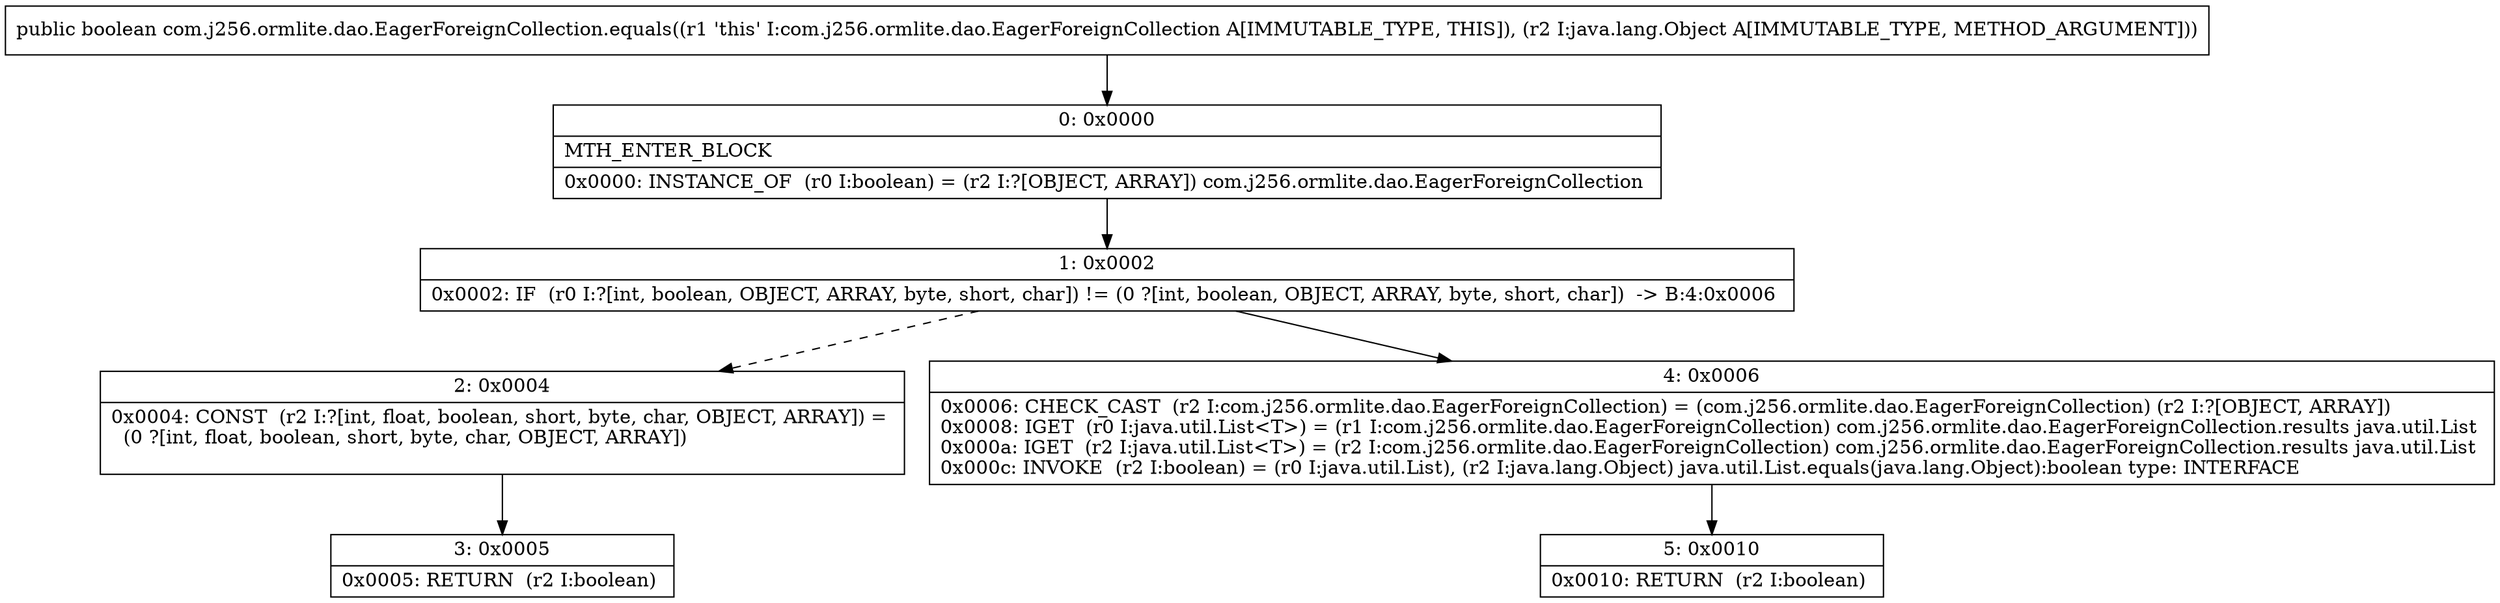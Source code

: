 digraph "CFG forcom.j256.ormlite.dao.EagerForeignCollection.equals(Ljava\/lang\/Object;)Z" {
Node_0 [shape=record,label="{0\:\ 0x0000|MTH_ENTER_BLOCK\l|0x0000: INSTANCE_OF  (r0 I:boolean) = (r2 I:?[OBJECT, ARRAY]) com.j256.ormlite.dao.EagerForeignCollection \l}"];
Node_1 [shape=record,label="{1\:\ 0x0002|0x0002: IF  (r0 I:?[int, boolean, OBJECT, ARRAY, byte, short, char]) != (0 ?[int, boolean, OBJECT, ARRAY, byte, short, char])  \-\> B:4:0x0006 \l}"];
Node_2 [shape=record,label="{2\:\ 0x0004|0x0004: CONST  (r2 I:?[int, float, boolean, short, byte, char, OBJECT, ARRAY]) = \l  (0 ?[int, float, boolean, short, byte, char, OBJECT, ARRAY])\l \l}"];
Node_3 [shape=record,label="{3\:\ 0x0005|0x0005: RETURN  (r2 I:boolean) \l}"];
Node_4 [shape=record,label="{4\:\ 0x0006|0x0006: CHECK_CAST  (r2 I:com.j256.ormlite.dao.EagerForeignCollection) = (com.j256.ormlite.dao.EagerForeignCollection) (r2 I:?[OBJECT, ARRAY]) \l0x0008: IGET  (r0 I:java.util.List\<T\>) = (r1 I:com.j256.ormlite.dao.EagerForeignCollection) com.j256.ormlite.dao.EagerForeignCollection.results java.util.List \l0x000a: IGET  (r2 I:java.util.List\<T\>) = (r2 I:com.j256.ormlite.dao.EagerForeignCollection) com.j256.ormlite.dao.EagerForeignCollection.results java.util.List \l0x000c: INVOKE  (r2 I:boolean) = (r0 I:java.util.List), (r2 I:java.lang.Object) java.util.List.equals(java.lang.Object):boolean type: INTERFACE \l}"];
Node_5 [shape=record,label="{5\:\ 0x0010|0x0010: RETURN  (r2 I:boolean) \l}"];
MethodNode[shape=record,label="{public boolean com.j256.ormlite.dao.EagerForeignCollection.equals((r1 'this' I:com.j256.ormlite.dao.EagerForeignCollection A[IMMUTABLE_TYPE, THIS]), (r2 I:java.lang.Object A[IMMUTABLE_TYPE, METHOD_ARGUMENT])) }"];
MethodNode -> Node_0;
Node_0 -> Node_1;
Node_1 -> Node_2[style=dashed];
Node_1 -> Node_4;
Node_2 -> Node_3;
Node_4 -> Node_5;
}

